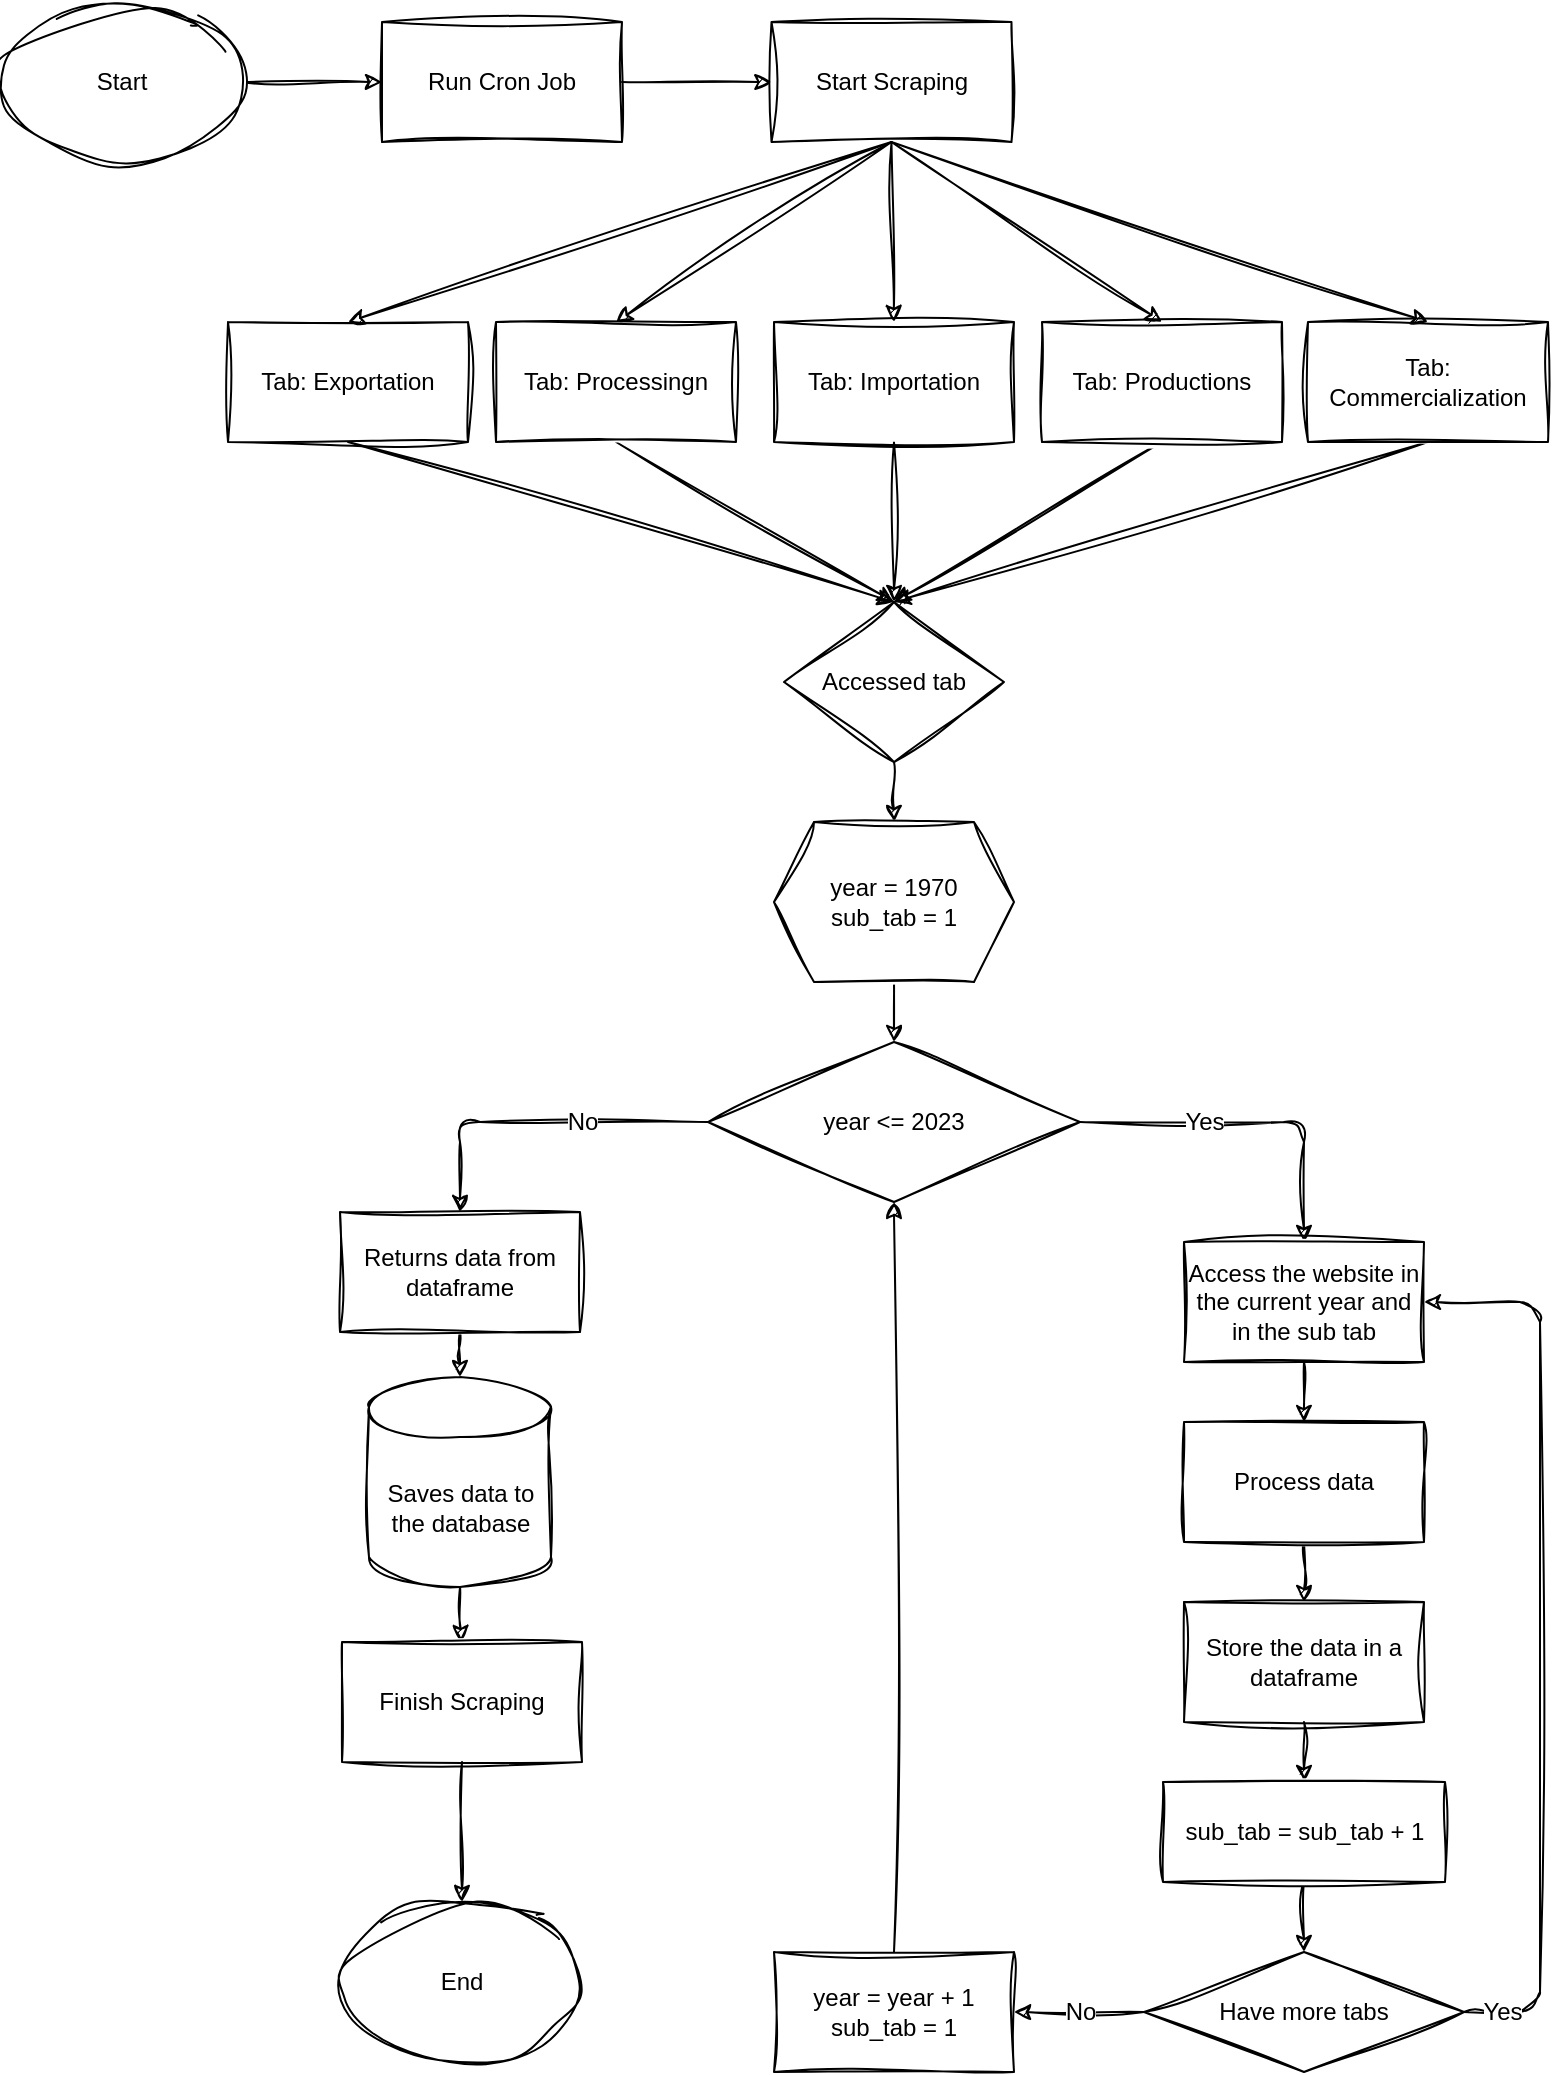 <mxfile>
    <diagram id="R2jMfUKQVAuXKV3KdVqE" name="Página-1">
        <mxGraphModel dx="1017" dy="779" grid="1" gridSize="10" guides="1" tooltips="1" connect="1" arrows="1" fold="1" page="1" pageScale="1" pageWidth="827" pageHeight="1169" background="none" math="0" shadow="0">
            <root>
                <mxCell id="0"/>
                <mxCell id="1" parent="0"/>
                <mxCell id="220" style="edgeStyle=none;sketch=1;hachureGap=4;jiggle=2;curveFitting=1;html=1;exitX=0.5;exitY=1;exitDx=0;exitDy=0;exitPerimeter=0;fontFamily=Architects Daughter;fontSource=https%3A%2F%2Ffonts.googleapis.com%2Fcss%3Ffamily%3DArchitects%2BDaughter;fontSize=12;" parent="1" source="3" target="188" edge="1">
                    <mxGeometry relative="1" as="geometry"/>
                </mxCell>
                <mxCell id="3" value="Saves data to the database" style="shape=cylinder3;whiteSpace=wrap;html=1;boundedLbl=1;backgroundOutline=1;size=15;sketch=1;curveFitting=1;jiggle=2;" parent="1" vertex="1">
                    <mxGeometry x="203.5" y="717.5" width="91" height="105" as="geometry"/>
                </mxCell>
                <mxCell id="195" style="edgeStyle=none;html=1;exitX=1;exitY=0.5;exitDx=0;exitDy=0;entryX=0;entryY=0.5;entryDx=0;entryDy=0;sketch=1;curveFitting=1;jiggle=2;" parent="1" source="9" target="192" edge="1">
                    <mxGeometry relative="1" as="geometry"/>
                </mxCell>
                <mxCell id="9" value="Start" style="ellipse;whiteSpace=wrap;html=1;sketch=1;curveFitting=1;jiggle=2;" parent="1" vertex="1">
                    <mxGeometry x="20" y="30" width="120" height="80" as="geometry"/>
                </mxCell>
                <mxCell id="198" style="edgeStyle=none;html=1;exitX=0.5;exitY=1;exitDx=0;exitDy=0;sketch=1;curveFitting=1;jiggle=2;" parent="1" source="12" target="197" edge="1">
                    <mxGeometry relative="1" as="geometry"/>
                </mxCell>
                <mxCell id="12" value="Accessed tab" style="rhombus;whiteSpace=wrap;html=1;sketch=1;curveFitting=1;jiggle=2;" parent="1" vertex="1">
                    <mxGeometry x="411" y="330" width="110" height="80" as="geometry"/>
                </mxCell>
                <mxCell id="20" value="End" style="ellipse;whiteSpace=wrap;html=1;sketch=1;curveFitting=1;jiggle=2;" parent="1" vertex="1">
                    <mxGeometry x="190" y="980" width="120" height="80" as="geometry"/>
                </mxCell>
                <mxCell id="56" style="edgeStyle=none;html=1;exitX=1;exitY=0.5;exitDx=0;exitDy=0;entryX=0.5;entryY=0;entryDx=0;entryDy=0;sketch=1;curveFitting=1;jiggle=2;" parent="1" source="38" target="43" edge="1">
                    <mxGeometry relative="1" as="geometry">
                        <mxPoint x="679" y="670" as="targetPoint"/>
                        <Array as="points">
                            <mxPoint x="671" y="590"/>
                        </Array>
                    </mxGeometry>
                </mxCell>
                <mxCell id="58" value="&lt;font style=&quot;font-size: 12px;&quot;&gt;Yes&lt;/font&gt;" style="edgeLabel;html=1;align=center;verticalAlign=middle;resizable=0;points=[];sketch=1;curveFitting=1;jiggle=2;" parent="56" vertex="1" connectable="0">
                    <mxGeometry x="-0.61" y="-1" relative="1" as="geometry">
                        <mxPoint x="28" y="-1" as="offset"/>
                    </mxGeometry>
                </mxCell>
                <mxCell id="59" style="edgeStyle=none;html=1;exitX=0;exitY=0.5;exitDx=0;exitDy=0;entryX=0.5;entryY=0;entryDx=0;entryDy=0;sketch=1;curveFitting=1;jiggle=2;" parent="1" source="38" target="65" edge="1">
                    <mxGeometry relative="1" as="geometry">
                        <mxPoint x="249" y="640" as="targetPoint"/>
                        <Array as="points">
                            <mxPoint x="249" y="590"/>
                        </Array>
                    </mxGeometry>
                </mxCell>
                <mxCell id="61" value="&lt;font style=&quot;font-size: 12px;&quot;&gt;No&lt;/font&gt;" style="edgeLabel;html=1;align=center;verticalAlign=middle;resizable=0;points=[];sketch=1;curveFitting=1;jiggle=2;" parent="59" vertex="1" connectable="0">
                    <mxGeometry x="-0.567" y="2" relative="1" as="geometry">
                        <mxPoint x="-27" y="-2" as="offset"/>
                    </mxGeometry>
                </mxCell>
                <mxCell id="38" value="year &amp;lt;= 2023" style="rhombus;whiteSpace=wrap;html=1;sketch=1;curveFitting=1;jiggle=2;" parent="1" vertex="1">
                    <mxGeometry x="373" y="550" width="186" height="80" as="geometry"/>
                </mxCell>
                <mxCell id="48" style="edgeStyle=none;html=1;exitX=1;exitY=0.5;exitDx=0;exitDy=0;entryX=1;entryY=0.5;entryDx=0;entryDy=0;sketch=1;curveFitting=1;jiggle=2;" parent="1" source="42" target="43" edge="1">
                    <mxGeometry relative="1" as="geometry">
                        <Array as="points">
                            <mxPoint x="789" y="1035"/>
                            <mxPoint x="789" y="680"/>
                        </Array>
                    </mxGeometry>
                </mxCell>
                <mxCell id="63" value="&lt;font style=&quot;font-size: 12px;&quot;&gt;Yes&lt;/font&gt;" style="edgeLabel;html=1;align=center;verticalAlign=middle;resizable=0;points=[];sketch=1;curveFitting=1;jiggle=2;" parent="48" vertex="1" connectable="0">
                    <mxGeometry x="-0.823" relative="1" as="geometry">
                        <mxPoint x="-19" y="2" as="offset"/>
                    </mxGeometry>
                </mxCell>
                <mxCell id="52" value="" style="edgeStyle=none;html=1;sketch=1;curveFitting=1;jiggle=2;" parent="1" source="42" target="51" edge="1">
                    <mxGeometry relative="1" as="geometry"/>
                </mxCell>
                <mxCell id="64" value="&lt;span style=&quot;font-size: 12px;&quot;&gt;No&lt;/span&gt;" style="edgeLabel;html=1;align=center;verticalAlign=middle;resizable=0;points=[];sketch=1;curveFitting=1;jiggle=2;" parent="52" vertex="1" connectable="0">
                    <mxGeometry x="-0.451" y="2" relative="1" as="geometry">
                        <mxPoint x="-14" y="-2" as="offset"/>
                    </mxGeometry>
                </mxCell>
                <mxCell id="42" value="Have more tabs" style="rhombus;whiteSpace=wrap;html=1;sketch=1;curveFitting=1;jiggle=2;" parent="1" vertex="1">
                    <mxGeometry x="591" y="1005" width="160" height="60" as="geometry"/>
                </mxCell>
                <mxCell id="203" style="edgeStyle=none;html=1;exitX=0.5;exitY=1;exitDx=0;exitDy=0;entryX=0.5;entryY=0;entryDx=0;entryDy=0;sketch=1;curveFitting=1;jiggle=2;" parent="1" source="43" target="196" edge="1">
                    <mxGeometry relative="1" as="geometry"/>
                </mxCell>
                <mxCell id="43" value="Access the website in the current year and in the sub tab" style="rounded=0;whiteSpace=wrap;html=1;sketch=1;curveFitting=1;jiggle=2;" parent="1" vertex="1">
                    <mxGeometry x="611" y="650" width="120" height="60" as="geometry"/>
                </mxCell>
                <mxCell id="208" style="edgeStyle=none;html=1;exitX=0.5;exitY=1;exitDx=0;exitDy=0;entryX=0.5;entryY=0;entryDx=0;entryDy=0;sketch=1;curveFitting=1;jiggle=2;" parent="1" source="46" target="47" edge="1">
                    <mxGeometry relative="1" as="geometry"/>
                </mxCell>
                <mxCell id="46" value="Store the data in a dataframe" style="rounded=0;whiteSpace=wrap;html=1;sketch=1;curveFitting=1;jiggle=2;" parent="1" vertex="1">
                    <mxGeometry x="611" y="830" width="120" height="60" as="geometry"/>
                </mxCell>
                <mxCell id="50" style="edgeStyle=none;html=1;exitX=0.5;exitY=1;exitDx=0;exitDy=0;entryX=0.5;entryY=0;entryDx=0;entryDy=0;sketch=1;curveFitting=1;jiggle=2;" parent="1" source="47" target="42" edge="1">
                    <mxGeometry relative="1" as="geometry"/>
                </mxCell>
                <mxCell id="47" value="sub_tab = sub_tab + 1" style="rounded=0;whiteSpace=wrap;html=1;sketch=1;curveFitting=1;jiggle=2;" parent="1" vertex="1">
                    <mxGeometry x="600.5" y="920" width="141" height="50" as="geometry"/>
                </mxCell>
                <mxCell id="62" style="edgeStyle=none;html=1;exitX=0.5;exitY=0;exitDx=0;exitDy=0;entryX=0.5;entryY=1;entryDx=0;entryDy=0;sketch=1;curveFitting=1;jiggle=2;" parent="1" source="51" target="38" edge="1">
                    <mxGeometry relative="1" as="geometry"/>
                </mxCell>
                <mxCell id="51" value="year = year + 1&lt;br&gt;sub_tab = 1" style="whiteSpace=wrap;html=1;sketch=1;curveFitting=1;jiggle=2;" parent="1" vertex="1">
                    <mxGeometry x="406" y="1005" width="120" height="60" as="geometry"/>
                </mxCell>
                <mxCell id="219" style="edgeStyle=none;sketch=1;hachureGap=4;jiggle=2;curveFitting=1;html=1;exitX=0.5;exitY=1;exitDx=0;exitDy=0;fontFamily=Architects Daughter;fontSource=https%3A%2F%2Ffonts.googleapis.com%2Fcss%3Ffamily%3DArchitects%2BDaughter;fontSize=12;" parent="1" source="65" target="3" edge="1">
                    <mxGeometry relative="1" as="geometry"/>
                </mxCell>
                <mxCell id="65" value="Returns data from dataframe" style="rounded=0;whiteSpace=wrap;html=1;sketch=1;curveFitting=1;jiggle=2;" parent="1" vertex="1">
                    <mxGeometry x="189" y="635" width="120" height="60" as="geometry"/>
                </mxCell>
                <mxCell id="217" style="edgeStyle=none;html=1;exitX=0.5;exitY=1;exitDx=0;exitDy=0;entryX=0.5;entryY=0;entryDx=0;entryDy=0;sketch=1;curveFitting=1;jiggle=2;" parent="1" source="170" target="12" edge="1">
                    <mxGeometry relative="1" as="geometry"/>
                </mxCell>
                <mxCell id="170" value="Tab: Productions" style="rounded=0;whiteSpace=wrap;html=1;sketch=1;curveFitting=1;jiggle=2;" parent="1" vertex="1">
                    <mxGeometry x="540" y="190" width="120" height="60" as="geometry"/>
                </mxCell>
                <mxCell id="216" style="edgeStyle=none;html=1;exitX=0.5;exitY=1;exitDx=0;exitDy=0;entryX=0.5;entryY=0;entryDx=0;entryDy=0;sketch=1;curveFitting=1;jiggle=2;" parent="1" source="171" target="12" edge="1">
                    <mxGeometry relative="1" as="geometry"/>
                </mxCell>
                <mxCell id="171" value="Tab: Importation" style="rounded=0;whiteSpace=wrap;html=1;sketch=1;curveFitting=1;jiggle=2;" parent="1" vertex="1">
                    <mxGeometry x="406" y="190" width="120" height="60" as="geometry"/>
                </mxCell>
                <mxCell id="215" style="edgeStyle=none;html=1;exitX=0.5;exitY=1;exitDx=0;exitDy=0;entryX=0.5;entryY=0;entryDx=0;entryDy=0;sketch=1;curveFitting=1;jiggle=2;" parent="1" source="172" target="12" edge="1">
                    <mxGeometry relative="1" as="geometry"/>
                </mxCell>
                <mxCell id="172" value="Tab: Processingn" style="rounded=0;whiteSpace=wrap;html=1;sketch=1;curveFitting=1;jiggle=2;" parent="1" vertex="1">
                    <mxGeometry x="267" y="190" width="120" height="60" as="geometry"/>
                </mxCell>
                <mxCell id="218" style="edgeStyle=none;html=1;exitX=0.5;exitY=1;exitDx=0;exitDy=0;entryX=0.5;entryY=0;entryDx=0;entryDy=0;sketch=1;curveFitting=1;jiggle=2;" parent="1" source="173" target="12" edge="1">
                    <mxGeometry relative="1" as="geometry"/>
                </mxCell>
                <mxCell id="173" value="Tab: Commercialization" style="rounded=0;whiteSpace=wrap;html=1;sketch=1;curveFitting=1;jiggle=2;" parent="1" vertex="1">
                    <mxGeometry x="673" y="190" width="120" height="60" as="geometry"/>
                </mxCell>
                <mxCell id="214" style="edgeStyle=none;html=1;exitX=0.5;exitY=1;exitDx=0;exitDy=0;entryX=0.5;entryY=0;entryDx=0;entryDy=0;sketch=1;curveFitting=1;jiggle=2;" parent="1" source="175" target="12" edge="1">
                    <mxGeometry relative="1" as="geometry"/>
                </mxCell>
                <mxCell id="175" value="Tab: Exportation" style="rounded=0;whiteSpace=wrap;html=1;sketch=1;curveFitting=1;jiggle=2;" parent="1" vertex="1">
                    <mxGeometry x="133" y="190" width="120" height="60" as="geometry"/>
                </mxCell>
                <mxCell id="190" style="edgeStyle=none;html=1;exitX=0.5;exitY=1;exitDx=0;exitDy=0;sketch=1;curveFitting=1;jiggle=2;" parent="1" source="188" target="20" edge="1">
                    <mxGeometry relative="1" as="geometry"/>
                </mxCell>
                <mxCell id="188" value="Finish Scraping" style="rounded=0;whiteSpace=wrap;html=1;sketch=1;curveFitting=1;jiggle=2;" parent="1" vertex="1">
                    <mxGeometry x="190" y="850" width="120" height="60" as="geometry"/>
                </mxCell>
                <mxCell id="209" style="edgeStyle=none;html=1;exitX=0.5;exitY=1;exitDx=0;exitDy=0;entryX=0.5;entryY=0;entryDx=0;entryDy=0;sketch=1;curveFitting=1;jiggle=2;" parent="1" source="191" target="175" edge="1">
                    <mxGeometry relative="1" as="geometry"/>
                </mxCell>
                <mxCell id="210" style="edgeStyle=none;html=1;exitX=0.5;exitY=1;exitDx=0;exitDy=0;entryX=0.5;entryY=0;entryDx=0;entryDy=0;sketch=1;curveFitting=1;jiggle=2;" parent="1" source="191" target="172" edge="1">
                    <mxGeometry relative="1" as="geometry"/>
                </mxCell>
                <mxCell id="211" style="edgeStyle=none;html=1;exitX=0.5;exitY=1;exitDx=0;exitDy=0;entryX=0.5;entryY=0;entryDx=0;entryDy=0;sketch=1;curveFitting=1;jiggle=2;" parent="1" source="191" target="171" edge="1">
                    <mxGeometry relative="1" as="geometry"/>
                </mxCell>
                <mxCell id="212" style="edgeStyle=none;html=1;exitX=0.5;exitY=1;exitDx=0;exitDy=0;entryX=0.5;entryY=0;entryDx=0;entryDy=0;sketch=1;curveFitting=1;jiggle=2;" parent="1" source="191" target="170" edge="1">
                    <mxGeometry relative="1" as="geometry"/>
                </mxCell>
                <mxCell id="213" style="edgeStyle=none;html=1;exitX=0.5;exitY=1;exitDx=0;exitDy=0;entryX=0.5;entryY=0;entryDx=0;entryDy=0;sketch=1;curveFitting=1;jiggle=2;" parent="1" source="191" target="173" edge="1">
                    <mxGeometry relative="1" as="geometry"/>
                </mxCell>
                <mxCell id="191" value="Start Scraping" style="rounded=0;whiteSpace=wrap;html=1;sketch=1;curveFitting=1;jiggle=2;" parent="1" vertex="1">
                    <mxGeometry x="404.75" y="40" width="120" height="60" as="geometry"/>
                </mxCell>
                <mxCell id="194" style="edgeStyle=none;html=1;exitX=1;exitY=0.5;exitDx=0;exitDy=0;entryX=0;entryY=0.5;entryDx=0;entryDy=0;sketch=1;curveFitting=1;jiggle=2;" parent="1" source="192" target="191" edge="1">
                    <mxGeometry relative="1" as="geometry"/>
                </mxCell>
                <mxCell id="192" value="Run Cron Job" style="rounded=0;whiteSpace=wrap;html=1;sketch=1;curveFitting=1;jiggle=2;" parent="1" vertex="1">
                    <mxGeometry x="210" y="40" width="120" height="60" as="geometry"/>
                </mxCell>
                <mxCell id="204" style="edgeStyle=none;html=1;exitX=0.5;exitY=1;exitDx=0;exitDy=0;entryX=0.5;entryY=0;entryDx=0;entryDy=0;sketch=1;curveFitting=1;jiggle=2;" parent="1" source="196" target="46" edge="1">
                    <mxGeometry relative="1" as="geometry"/>
                </mxCell>
                <mxCell id="196" value="Process data" style="rounded=0;whiteSpace=wrap;html=1;sketch=1;curveFitting=1;jiggle=2;" parent="1" vertex="1">
                    <mxGeometry x="611" y="740" width="120" height="60" as="geometry"/>
                </mxCell>
                <mxCell id="199" style="edgeStyle=none;html=1;exitX=0.5;exitY=1;exitDx=0;exitDy=0;sketch=1;curveFitting=1;jiggle=2;" parent="1" source="197" target="38" edge="1">
                    <mxGeometry relative="1" as="geometry"/>
                </mxCell>
                <mxCell id="197" value="year = 1970&lt;br&gt;sub_tab = 1" style="shape=hexagon;perimeter=hexagonPerimeter2;whiteSpace=wrap;html=1;fixedSize=1;sketch=1;curveFitting=1;jiggle=2;" parent="1" vertex="1">
                    <mxGeometry x="406" y="440" width="120" height="80" as="geometry"/>
                </mxCell>
            </root>
        </mxGraphModel>
    </diagram>
</mxfile>